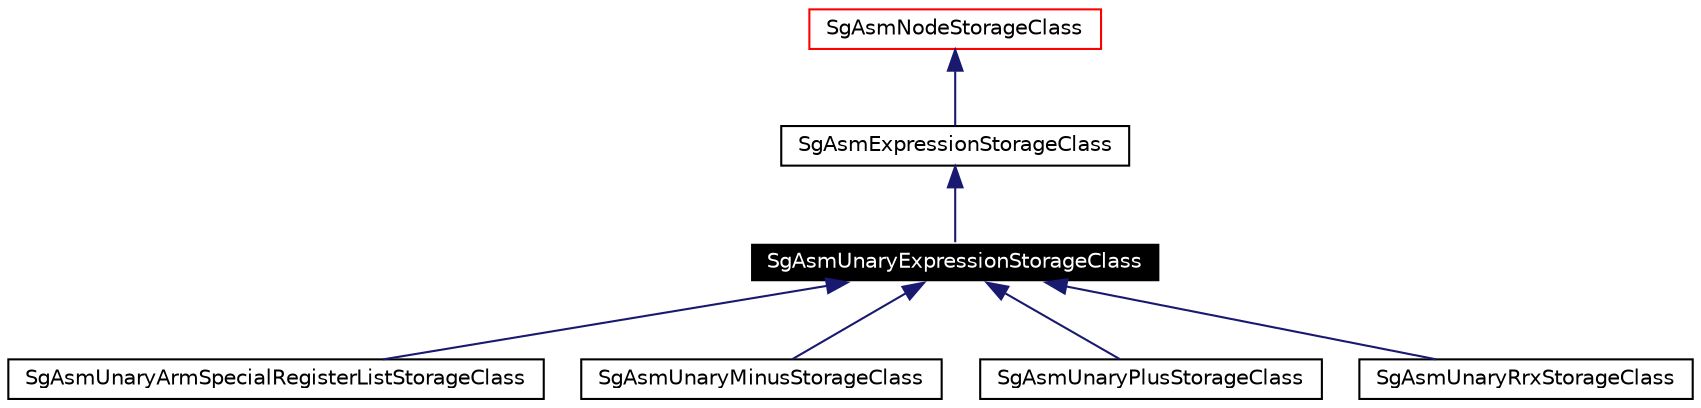 digraph G
{
  edge [fontname="Helvetica",fontsize=10,labelfontname="Helvetica",labelfontsize=10];
  node [fontname="Helvetica",fontsize=10,shape=record];
  Node1 [label="SgAsmUnaryExpressionStorageClass",height=0.2,width=0.4,color="white", fillcolor="black", style="filled" fontcolor="white"];
  Node2 -> Node1 [dir=back,color="midnightblue",fontsize=10,style="solid",fontname="Helvetica"];
  Node2 [label="SgAsmExpressionStorageClass",height=0.2,width=0.4,color="black",URL="$classSgAsmExpressionStorageClass.html"];
  Node3 -> Node2 [dir=back,color="midnightblue",fontsize=10,style="solid",fontname="Helvetica"];
  Node3 [label="SgAsmNodeStorageClass",height=0.2,width=0.4,color="red",URL="$classSgAsmNodeStorageClass.html"];
  Node1 -> Node4 [dir=back,color="midnightblue",fontsize=10,style="solid",fontname="Helvetica"];
  Node4 [label="SgAsmUnaryArmSpecialRegisterListStorageClass",height=0.2,width=0.4,color="black",URL="$classSgAsmUnaryArmSpecialRegisterListStorageClass.html"];
  Node1 -> Node5 [dir=back,color="midnightblue",fontsize=10,style="solid",fontname="Helvetica"];
  Node5 [label="SgAsmUnaryMinusStorageClass",height=0.2,width=0.4,color="black",URL="$classSgAsmUnaryMinusStorageClass.html"];
  Node1 -> Node6 [dir=back,color="midnightblue",fontsize=10,style="solid",fontname="Helvetica"];
  Node6 [label="SgAsmUnaryPlusStorageClass",height=0.2,width=0.4,color="black",URL="$classSgAsmUnaryPlusStorageClass.html"];
  Node1 -> Node7 [dir=back,color="midnightblue",fontsize=10,style="solid",fontname="Helvetica"];
  Node7 [label="SgAsmUnaryRrxStorageClass",height=0.2,width=0.4,color="black",URL="$classSgAsmUnaryRrxStorageClass.html"];
}
